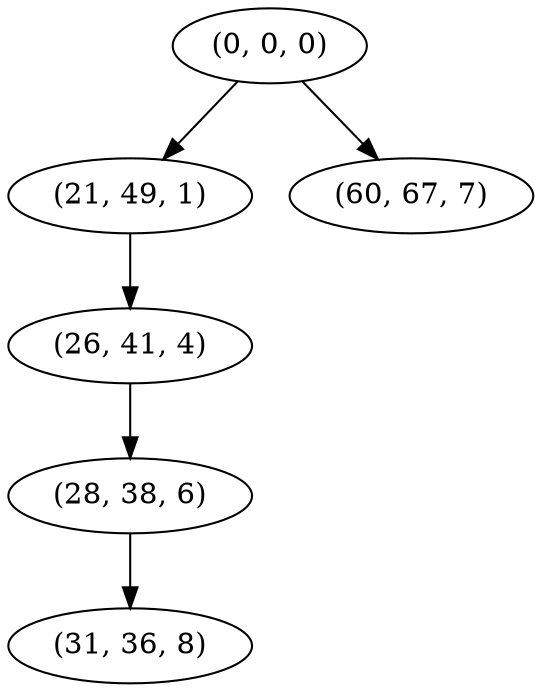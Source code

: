 digraph tree {
    "(0, 0, 0)";
    "(21, 49, 1)";
    "(26, 41, 4)";
    "(28, 38, 6)";
    "(31, 36, 8)";
    "(60, 67, 7)";
    "(0, 0, 0)" -> "(21, 49, 1)";
    "(0, 0, 0)" -> "(60, 67, 7)";
    "(21, 49, 1)" -> "(26, 41, 4)";
    "(26, 41, 4)" -> "(28, 38, 6)";
    "(28, 38, 6)" -> "(31, 36, 8)";
}
